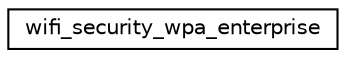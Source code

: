 digraph "Graphical Class Hierarchy"
{
 // LATEX_PDF_SIZE
  edge [fontname="Helvetica",fontsize="10",labelfontname="Helvetica",labelfontsize="10"];
  node [fontname="Helvetica",fontsize="10",shape=record];
  rankdir="LR";
  Node0 [label="wifi_security_wpa_enterprise",height=0.2,width=0.4,color="black", fillcolor="white", style="filled",URL="$structwifi__security__wpa__enterprise.html",tooltip="WPA2 Enterprise credentials."];
}
